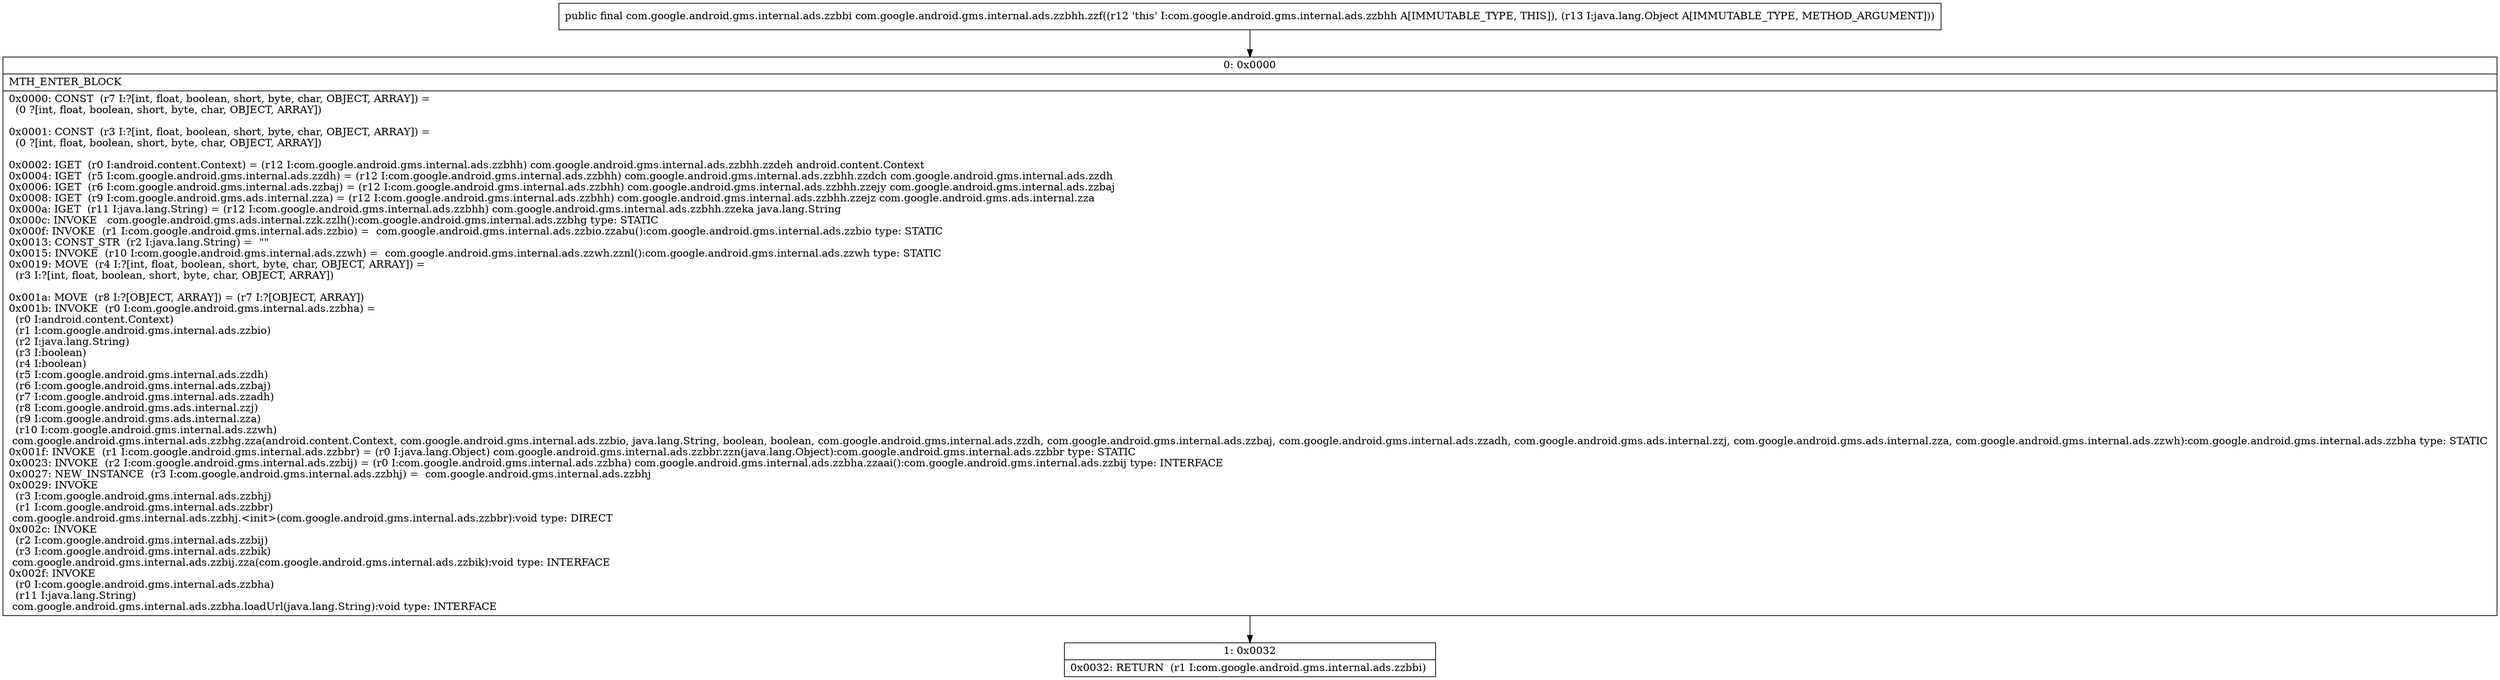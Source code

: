 digraph "CFG forcom.google.android.gms.internal.ads.zzbhh.zzf(Ljava\/lang\/Object;)Lcom\/google\/android\/gms\/internal\/ads\/zzbbi;" {
Node_0 [shape=record,label="{0\:\ 0x0000|MTH_ENTER_BLOCK\l|0x0000: CONST  (r7 I:?[int, float, boolean, short, byte, char, OBJECT, ARRAY]) = \l  (0 ?[int, float, boolean, short, byte, char, OBJECT, ARRAY])\l \l0x0001: CONST  (r3 I:?[int, float, boolean, short, byte, char, OBJECT, ARRAY]) = \l  (0 ?[int, float, boolean, short, byte, char, OBJECT, ARRAY])\l \l0x0002: IGET  (r0 I:android.content.Context) = (r12 I:com.google.android.gms.internal.ads.zzbhh) com.google.android.gms.internal.ads.zzbhh.zzdeh android.content.Context \l0x0004: IGET  (r5 I:com.google.android.gms.internal.ads.zzdh) = (r12 I:com.google.android.gms.internal.ads.zzbhh) com.google.android.gms.internal.ads.zzbhh.zzdch com.google.android.gms.internal.ads.zzdh \l0x0006: IGET  (r6 I:com.google.android.gms.internal.ads.zzbaj) = (r12 I:com.google.android.gms.internal.ads.zzbhh) com.google.android.gms.internal.ads.zzbhh.zzejy com.google.android.gms.internal.ads.zzbaj \l0x0008: IGET  (r9 I:com.google.android.gms.ads.internal.zza) = (r12 I:com.google.android.gms.internal.ads.zzbhh) com.google.android.gms.internal.ads.zzbhh.zzejz com.google.android.gms.ads.internal.zza \l0x000a: IGET  (r11 I:java.lang.String) = (r12 I:com.google.android.gms.internal.ads.zzbhh) com.google.android.gms.internal.ads.zzbhh.zzeka java.lang.String \l0x000c: INVOKE   com.google.android.gms.ads.internal.zzk.zzlh():com.google.android.gms.internal.ads.zzbhg type: STATIC \l0x000f: INVOKE  (r1 I:com.google.android.gms.internal.ads.zzbio) =  com.google.android.gms.internal.ads.zzbio.zzabu():com.google.android.gms.internal.ads.zzbio type: STATIC \l0x0013: CONST_STR  (r2 I:java.lang.String) =  \"\" \l0x0015: INVOKE  (r10 I:com.google.android.gms.internal.ads.zzwh) =  com.google.android.gms.internal.ads.zzwh.zznl():com.google.android.gms.internal.ads.zzwh type: STATIC \l0x0019: MOVE  (r4 I:?[int, float, boolean, short, byte, char, OBJECT, ARRAY]) = \l  (r3 I:?[int, float, boolean, short, byte, char, OBJECT, ARRAY])\l \l0x001a: MOVE  (r8 I:?[OBJECT, ARRAY]) = (r7 I:?[OBJECT, ARRAY]) \l0x001b: INVOKE  (r0 I:com.google.android.gms.internal.ads.zzbha) = \l  (r0 I:android.content.Context)\l  (r1 I:com.google.android.gms.internal.ads.zzbio)\l  (r2 I:java.lang.String)\l  (r3 I:boolean)\l  (r4 I:boolean)\l  (r5 I:com.google.android.gms.internal.ads.zzdh)\l  (r6 I:com.google.android.gms.internal.ads.zzbaj)\l  (r7 I:com.google.android.gms.internal.ads.zzadh)\l  (r8 I:com.google.android.gms.ads.internal.zzj)\l  (r9 I:com.google.android.gms.ads.internal.zza)\l  (r10 I:com.google.android.gms.internal.ads.zzwh)\l com.google.android.gms.internal.ads.zzbhg.zza(android.content.Context, com.google.android.gms.internal.ads.zzbio, java.lang.String, boolean, boolean, com.google.android.gms.internal.ads.zzdh, com.google.android.gms.internal.ads.zzbaj, com.google.android.gms.internal.ads.zzadh, com.google.android.gms.ads.internal.zzj, com.google.android.gms.ads.internal.zza, com.google.android.gms.internal.ads.zzwh):com.google.android.gms.internal.ads.zzbha type: STATIC \l0x001f: INVOKE  (r1 I:com.google.android.gms.internal.ads.zzbbr) = (r0 I:java.lang.Object) com.google.android.gms.internal.ads.zzbbr.zzn(java.lang.Object):com.google.android.gms.internal.ads.zzbbr type: STATIC \l0x0023: INVOKE  (r2 I:com.google.android.gms.internal.ads.zzbij) = (r0 I:com.google.android.gms.internal.ads.zzbha) com.google.android.gms.internal.ads.zzbha.zzaai():com.google.android.gms.internal.ads.zzbij type: INTERFACE \l0x0027: NEW_INSTANCE  (r3 I:com.google.android.gms.internal.ads.zzbhj) =  com.google.android.gms.internal.ads.zzbhj \l0x0029: INVOKE  \l  (r3 I:com.google.android.gms.internal.ads.zzbhj)\l  (r1 I:com.google.android.gms.internal.ads.zzbbr)\l com.google.android.gms.internal.ads.zzbhj.\<init\>(com.google.android.gms.internal.ads.zzbbr):void type: DIRECT \l0x002c: INVOKE  \l  (r2 I:com.google.android.gms.internal.ads.zzbij)\l  (r3 I:com.google.android.gms.internal.ads.zzbik)\l com.google.android.gms.internal.ads.zzbij.zza(com.google.android.gms.internal.ads.zzbik):void type: INTERFACE \l0x002f: INVOKE  \l  (r0 I:com.google.android.gms.internal.ads.zzbha)\l  (r11 I:java.lang.String)\l com.google.android.gms.internal.ads.zzbha.loadUrl(java.lang.String):void type: INTERFACE \l}"];
Node_1 [shape=record,label="{1\:\ 0x0032|0x0032: RETURN  (r1 I:com.google.android.gms.internal.ads.zzbbi) \l}"];
MethodNode[shape=record,label="{public final com.google.android.gms.internal.ads.zzbbi com.google.android.gms.internal.ads.zzbhh.zzf((r12 'this' I:com.google.android.gms.internal.ads.zzbhh A[IMMUTABLE_TYPE, THIS]), (r13 I:java.lang.Object A[IMMUTABLE_TYPE, METHOD_ARGUMENT])) }"];
MethodNode -> Node_0;
Node_0 -> Node_1;
}

